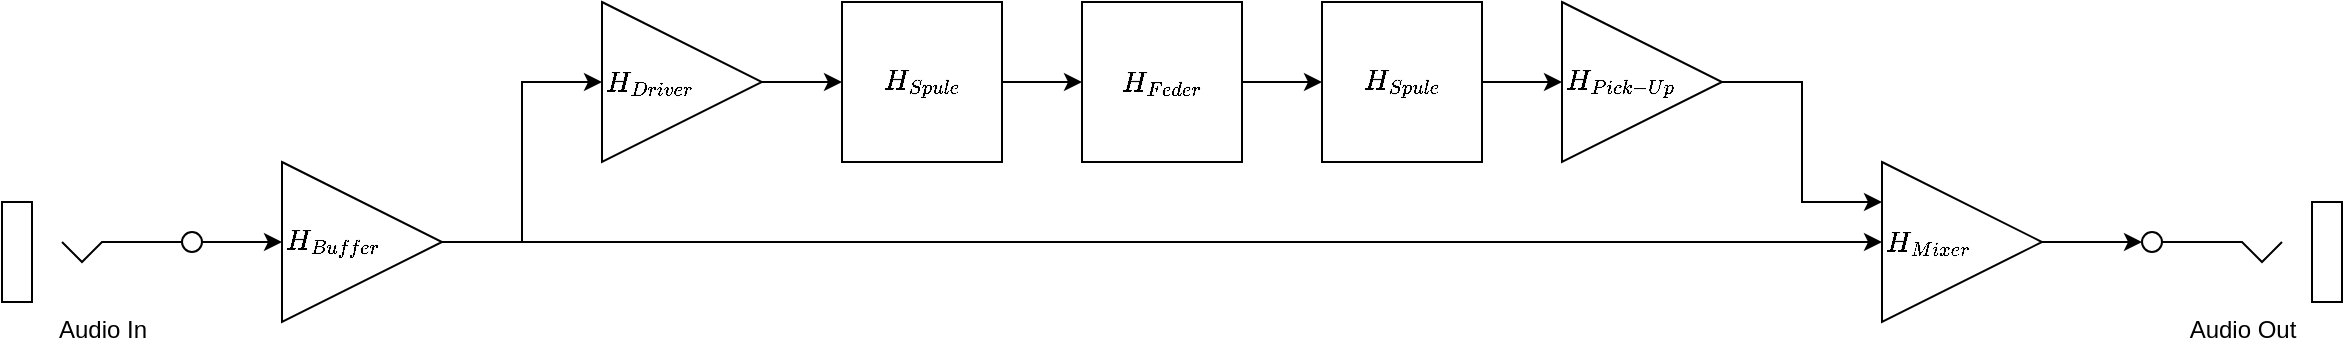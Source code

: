 <mxfile version="14.4.7" type="device"><diagram id="TBy3XyD2POS6xdaFf-3Z" name="Page-1"><mxGraphModel dx="2031" dy="1134" grid="1" gridSize="10" guides="1" tooltips="1" connect="1" arrows="1" fold="1" page="1" pageScale="1" pageWidth="1920" pageHeight="1200" math="1" shadow="0"><root><mxCell id="0"/><mxCell id="1" parent="0"/><mxCell id="8NWB1S2e4xfOmWRtdUNg-9" value="" style="edgeStyle=orthogonalEdgeStyle;rounded=0;orthogonalLoop=1;jettySize=auto;html=1;" edge="1" parent="1" source="8NWB1S2e4xfOmWRtdUNg-3" target="8NWB1S2e4xfOmWRtdUNg-7"><mxGeometry relative="1" as="geometry"/></mxCell><mxCell id="8NWB1S2e4xfOmWRtdUNg-3" value="&lt;div&gt;$$H_{Feder}$$&lt;/div&gt;" style="rounded=0;whiteSpace=wrap;html=1;" vertex="1" parent="1"><mxGeometry x="560" y="280" width="80" height="80" as="geometry"/></mxCell><mxCell id="8NWB1S2e4xfOmWRtdUNg-8" value="" style="edgeStyle=orthogonalEdgeStyle;rounded=0;orthogonalLoop=1;jettySize=auto;html=1;" edge="1" parent="1" source="8NWB1S2e4xfOmWRtdUNg-5" target="8NWB1S2e4xfOmWRtdUNg-3"><mxGeometry relative="1" as="geometry"/></mxCell><mxCell id="8NWB1S2e4xfOmWRtdUNg-5" value="&lt;div&gt;$$H_{Spule}$$&lt;/div&gt;" style="whiteSpace=wrap;html=1;aspect=fixed;" vertex="1" parent="1"><mxGeometry x="440" y="280" width="80" height="80" as="geometry"/></mxCell><mxCell id="8NWB1S2e4xfOmWRtdUNg-14" style="edgeStyle=orthogonalEdgeStyle;rounded=0;orthogonalLoop=1;jettySize=auto;html=1;entryX=0;entryY=0.5;entryDx=0;entryDy=0;" edge="1" parent="1" source="8NWB1S2e4xfOmWRtdUNg-7" target="8NWB1S2e4xfOmWRtdUNg-11"><mxGeometry relative="1" as="geometry"/></mxCell><mxCell id="8NWB1S2e4xfOmWRtdUNg-7" value="&lt;div&gt;$$H_{Spule}$$&lt;/div&gt;" style="whiteSpace=wrap;html=1;aspect=fixed;" vertex="1" parent="1"><mxGeometry x="680" y="280" width="80" height="80" as="geometry"/></mxCell><mxCell id="8NWB1S2e4xfOmWRtdUNg-17" style="edgeStyle=orthogonalEdgeStyle;rounded=0;orthogonalLoop=1;jettySize=auto;html=1;entryX=0;entryY=0.25;entryDx=0;entryDy=0;" edge="1" parent="1" source="8NWB1S2e4xfOmWRtdUNg-11" target="8NWB1S2e4xfOmWRtdUNg-16"><mxGeometry relative="1" as="geometry"/></mxCell><mxCell id="8NWB1S2e4xfOmWRtdUNg-11" value="&lt;div align=&quot;left&quot;&gt;$$H_{Pick-Up}$$&lt;/div&gt;" style="triangle;whiteSpace=wrap;html=1;align=left;" vertex="1" parent="1"><mxGeometry x="800" y="280" width="80" height="80" as="geometry"/></mxCell><mxCell id="8NWB1S2e4xfOmWRtdUNg-13" style="edgeStyle=orthogonalEdgeStyle;rounded=0;orthogonalLoop=1;jettySize=auto;html=1;" edge="1" parent="1" source="8NWB1S2e4xfOmWRtdUNg-12" target="8NWB1S2e4xfOmWRtdUNg-5"><mxGeometry relative="1" as="geometry"/></mxCell><mxCell id="8NWB1S2e4xfOmWRtdUNg-12" value="&lt;div&gt;$$H_{Driver}$$&lt;/div&gt;" style="triangle;whiteSpace=wrap;html=1;align=left;" vertex="1" parent="1"><mxGeometry x="320" y="280" width="80" height="80" as="geometry"/></mxCell><mxCell id="8NWB1S2e4xfOmWRtdUNg-34" style="edgeStyle=orthogonalEdgeStyle;rounded=0;orthogonalLoop=1;jettySize=auto;html=1;entryX=1;entryY=0.4;entryDx=0;entryDy=0;entryPerimeter=0;" edge="1" parent="1" source="8NWB1S2e4xfOmWRtdUNg-16" target="8NWB1S2e4xfOmWRtdUNg-33"><mxGeometry relative="1" as="geometry"/></mxCell><mxCell id="8NWB1S2e4xfOmWRtdUNg-16" value="&lt;div&gt;$$H_{Mixer}$$&lt;/div&gt;" style="triangle;whiteSpace=wrap;html=1;align=left;" vertex="1" parent="1"><mxGeometry x="960" y="360" width="80" height="80" as="geometry"/></mxCell><mxCell id="8NWB1S2e4xfOmWRtdUNg-20" style="edgeStyle=orthogonalEdgeStyle;rounded=0;orthogonalLoop=1;jettySize=auto;html=1;entryX=0;entryY=0.5;entryDx=0;entryDy=0;" edge="1" parent="1" target="8NWB1S2e4xfOmWRtdUNg-12"><mxGeometry relative="1" as="geometry"><mxPoint x="240" y="400.0" as="sourcePoint"/><Array as="points"><mxPoint x="280" y="400"/><mxPoint x="280" y="320"/></Array></mxGeometry></mxCell><mxCell id="8NWB1S2e4xfOmWRtdUNg-31" style="edgeStyle=orthogonalEdgeStyle;rounded=0;orthogonalLoop=1;jettySize=auto;html=1;" edge="1" parent="1" source="8NWB1S2e4xfOmWRtdUNg-29" target="8NWB1S2e4xfOmWRtdUNg-16"><mxGeometry relative="1" as="geometry"/></mxCell><mxCell id="8NWB1S2e4xfOmWRtdUNg-29" value="&lt;div&gt;$$H_{Buffer}$$&lt;/div&gt;" style="triangle;whiteSpace=wrap;html=1;align=left;" vertex="1" parent="1"><mxGeometry x="160" y="360" width="80" height="80" as="geometry"/></mxCell><mxCell id="8NWB1S2e4xfOmWRtdUNg-32" style="edgeStyle=orthogonalEdgeStyle;rounded=0;orthogonalLoop=1;jettySize=auto;html=1;" edge="1" parent="1" source="8NWB1S2e4xfOmWRtdUNg-30" target="8NWB1S2e4xfOmWRtdUNg-29"><mxGeometry relative="1" as="geometry"><Array as="points"><mxPoint x="130" y="400"/><mxPoint x="130" y="400"/></Array></mxGeometry></mxCell><mxCell id="8NWB1S2e4xfOmWRtdUNg-30" value="Audio In" style="pointerEvents=1;verticalLabelPosition=bottom;shadow=0;dashed=0;align=center;html=1;verticalAlign=top;shape=mxgraph.electrical.miscellaneous.2_conductor_jack" vertex="1" parent="1"><mxGeometry x="20" y="380" width="100" height="50" as="geometry"/></mxCell><mxCell id="8NWB1S2e4xfOmWRtdUNg-33" value="Audio Out" style="pointerEvents=1;verticalLabelPosition=bottom;shadow=0;dashed=0;align=center;html=1;verticalAlign=top;shape=mxgraph.electrical.miscellaneous.2_conductor_jack;flipV=0;flipH=1;" vertex="1" parent="1"><mxGeometry x="1090" y="380" width="100" height="50" as="geometry"/></mxCell></root></mxGraphModel></diagram></mxfile>